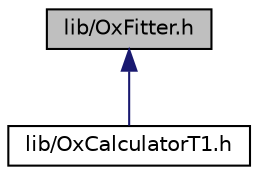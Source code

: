 digraph "lib/OxFitter.h"
{
  edge [fontname="Helvetica",fontsize="10",labelfontname="Helvetica",labelfontsize="10"];
  node [fontname="Helvetica",fontsize="10",shape=record];
  Node2 [label="lib/OxFitter.h",height=0.2,width=0.4,color="black", fillcolor="grey75", style="filled", fontcolor="black"];
  Node2 -> Node3 [dir="back",color="midnightblue",fontsize="10",style="solid",fontname="Helvetica"];
  Node3 [label="lib/OxCalculatorT1.h",height=0.2,width=0.4,color="black", fillcolor="white", style="filled",URL="$_ox_calculator_t1_8h_source.html"];
}
